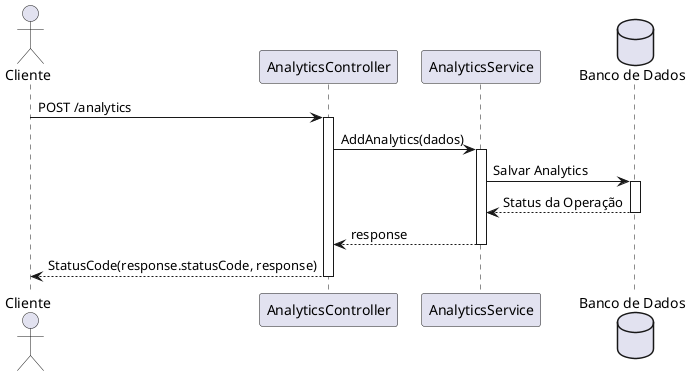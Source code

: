 @startuml
actor Cliente
participant "AnalyticsController" as Controller
participant "AnalyticsService" as Service
database "Banco de Dados" as DB

Cliente -> Controller : POST /analytics
activate Controller

Controller -> Service : AddAnalytics(dados)
activate Service

Service -> DB : Salvar Analytics
activate DB
DB --> Service : Status da Operação
deactivate DB

Service --> Controller : response
deactivate Service

Controller --> Cliente : StatusCode(response.statusCode, response)
deactivate Controller
@enduml
